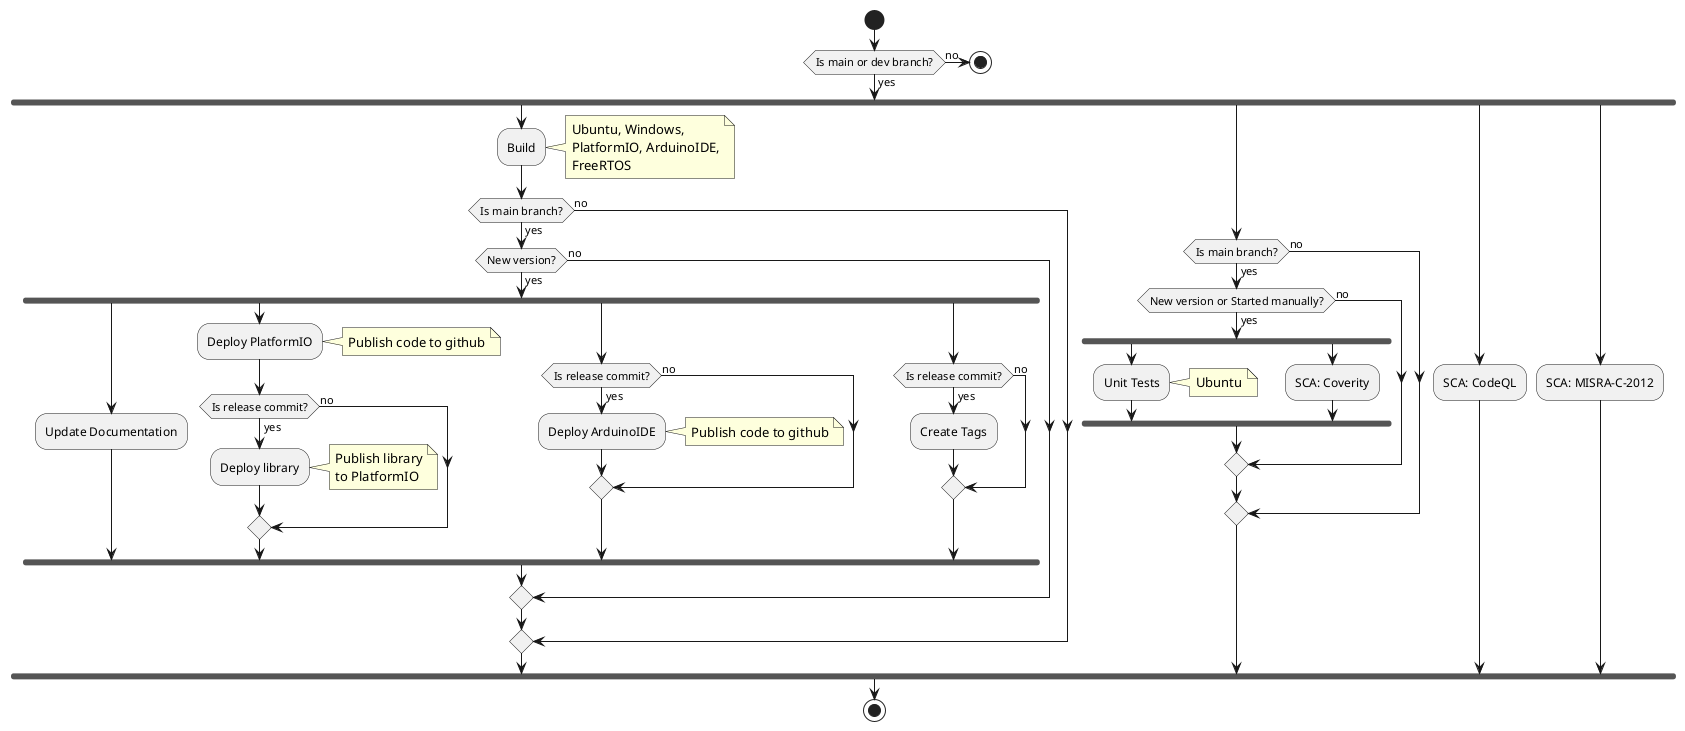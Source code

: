 @startuml
start

if (Is main or dev branch?) then (yes)
    fork
        :Build;
        note right
            Ubuntu, Windows,
            PlatformIO, ArduinoIDE,
            FreeRTOS
        end note

        if (Is main branch?) then (yes)
            if (New version?) then (yes)
                fork
                    :Update Documentation;
                fork again
                    :Deploy PlatformIO;
                    note right: Publish code to github
                    if (Is release commit?) then (yes)
                        :Deploy library;
                        note right
                            Publish library
                            to PlatformIO
                        end note
                    else (no)
                        ' skip
                    endif
                fork again
                    if (Is release commit?) then (yes)
                        :Deploy ArduinoIDE;
                        note right: Publish code to github
                    else (no)
                        ' skip
                    endif
                fork again
                    if (Is release commit?) then (yes)
                        :Create Tags;
                    else (no)
                        ' skip
                    endif
                end fork
            else (no)
                ' skip
            endif
        else (no)
            ' skip
        endif
    fork again
        if (Is main branch?) then (yes)
            if (New version or Started manually?) then (yes)
                fork
                    :Unit Tests;
                    note right: Ubuntu
                fork again
                    :SCA: Coverity;
                end fork
            else (no)
                ' skip
            endif
        else (no)
            ' skip
        endif
    fork again
        :SCA: CodeQL;
    fork again
        :SCA: MISRA-C-2012;
    end fork
else (no)
    stop
endif

stop
@enduml